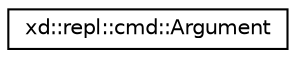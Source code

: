 digraph "Graphical Class Hierarchy"
{
  edge [fontname="Helvetica",fontsize="10",labelfontname="Helvetica",labelfontsize="10"];
  node [fontname="Helvetica",fontsize="10",shape=record];
  rankdir="LR";
  Node0 [label="xd::repl::cmd::Argument",height=0.2,width=0.4,color="black", fillcolor="white", style="filled",URL="$classxd_1_1repl_1_1cmd_1_1_argument.html"];
}
